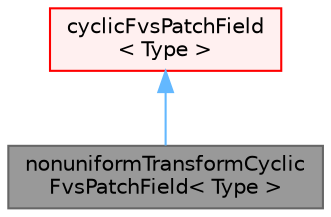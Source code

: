 digraph "nonuniformTransformCyclicFvsPatchField&lt; Type &gt;"
{
 // LATEX_PDF_SIZE
  bgcolor="transparent";
  edge [fontname=Helvetica,fontsize=10,labelfontname=Helvetica,labelfontsize=10];
  node [fontname=Helvetica,fontsize=10,shape=box,height=0.2,width=0.4];
  Node1 [id="Node000001",label="nonuniformTransformCyclic\lFvsPatchField\< Type \>",height=0.2,width=0.4,color="gray40", fillcolor="grey60", style="filled", fontcolor="black",tooltip="Foam::nonuniformTransformCyclicFvsPatchField."];
  Node2 -> Node1 [id="edge1_Node000001_Node000002",dir="back",color="steelblue1",style="solid",tooltip=" "];
  Node2 [id="Node000002",label="cyclicFvsPatchField\l\< Type \>",height=0.2,width=0.4,color="red", fillcolor="#FFF0F0", style="filled",URL="$classFoam_1_1cyclicFvsPatchField.html",tooltip="Foam::cyclicFvsPatchField."];
}
